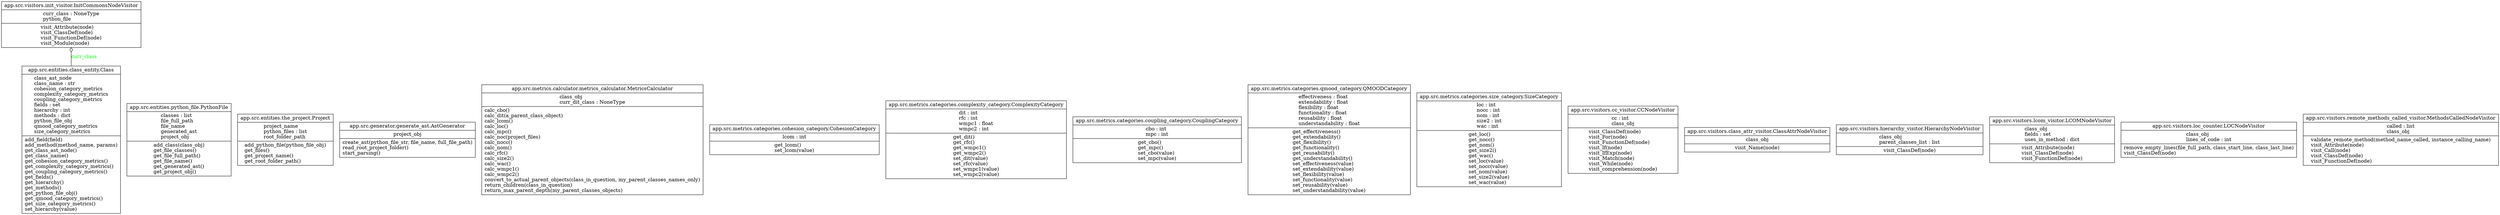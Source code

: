 digraph "classes" {
rankdir=BT
charset="utf-8"
"app.src.entities.class_entity.Class" [color="black", fontcolor="black", label=<{app.src.entities.class_entity.Class|class_ast_node<br ALIGN="LEFT"/>class_name : str<br ALIGN="LEFT"/>cohesion_category_metrics<br ALIGN="LEFT"/>complexity_category_metrics<br ALIGN="LEFT"/>coupling_category_metrics<br ALIGN="LEFT"/>fields : set<br ALIGN="LEFT"/>hierarchy : int<br ALIGN="LEFT"/>methods : dict<br ALIGN="LEFT"/>python_file_obj<br ALIGN="LEFT"/>qmood_category_metrics<br ALIGN="LEFT"/>size_category_metrics<br ALIGN="LEFT"/>|add_field(field)<br ALIGN="LEFT"/>add_method(method_name, params)<br ALIGN="LEFT"/>get_class_ast_node()<br ALIGN="LEFT"/>get_class_name()<br ALIGN="LEFT"/>get_cohesion_category_metrics()<br ALIGN="LEFT"/>get_complexity_category_metrics()<br ALIGN="LEFT"/>get_coupling_category_metrics()<br ALIGN="LEFT"/>get_fields()<br ALIGN="LEFT"/>get_hierarchy()<br ALIGN="LEFT"/>get_methods()<br ALIGN="LEFT"/>get_python_file_obj()<br ALIGN="LEFT"/>get_qmood_category_metrics()<br ALIGN="LEFT"/>get_size_category_metrics()<br ALIGN="LEFT"/>set_hierarchy(value)<br ALIGN="LEFT"/>}>, shape="record", style="solid"];
"app.src.entities.python_file.PythonFile" [color="black", fontcolor="black", label=<{app.src.entities.python_file.PythonFile|classes : list<br ALIGN="LEFT"/>file_full_path<br ALIGN="LEFT"/>file_name<br ALIGN="LEFT"/>generated_ast<br ALIGN="LEFT"/>project_obj<br ALIGN="LEFT"/>|add_class(class_obj)<br ALIGN="LEFT"/>get_file_classes()<br ALIGN="LEFT"/>get_file_full_path()<br ALIGN="LEFT"/>get_file_name()<br ALIGN="LEFT"/>get_generated_ast()<br ALIGN="LEFT"/>get_project_obj()<br ALIGN="LEFT"/>}>, shape="record", style="solid"];
"app.src.entities.the_project.Project" [color="black", fontcolor="black", label=<{app.src.entities.the_project.Project|project_name<br ALIGN="LEFT"/>python_files : list<br ALIGN="LEFT"/>root_folder_path<br ALIGN="LEFT"/>|add_python_file(python_file_obj)<br ALIGN="LEFT"/>get_files()<br ALIGN="LEFT"/>get_project_name()<br ALIGN="LEFT"/>get_root_folder_path()<br ALIGN="LEFT"/>}>, shape="record", style="solid"];
"app.src.generator.generate_ast.AstGenerator" [color="black", fontcolor="black", label=<{app.src.generator.generate_ast.AstGenerator|project_obj<br ALIGN="LEFT"/>|create_ast(python_file_str, file_name, full_file_path)<br ALIGN="LEFT"/>read_root_project_folder()<br ALIGN="LEFT"/>start_parsing()<br ALIGN="LEFT"/>}>, shape="record", style="solid"];
"app.src.metrics.calculator.metrics_calculator.MetricsCalculator" [color="black", fontcolor="black", label=<{app.src.metrics.calculator.metrics_calculator.MetricsCalculator|class_obj<br ALIGN="LEFT"/>curr_dit_class : NoneType<br ALIGN="LEFT"/>|calc_cbo()<br ALIGN="LEFT"/>calc_dit(a_parent_class_object)<br ALIGN="LEFT"/>calc_lcom()<br ALIGN="LEFT"/>calc_loc()<br ALIGN="LEFT"/>calc_mpc()<br ALIGN="LEFT"/>calc_noc(project_files)<br ALIGN="LEFT"/>calc_nocc()<br ALIGN="LEFT"/>calc_nom()<br ALIGN="LEFT"/>calc_rfc()<br ALIGN="LEFT"/>calc_size2()<br ALIGN="LEFT"/>calc_wac()<br ALIGN="LEFT"/>calc_wmpc1()<br ALIGN="LEFT"/>calc_wmpc2()<br ALIGN="LEFT"/>convert_to_actual_parent_objects(class_in_question, my_parent_classes_names_only)<br ALIGN="LEFT"/>return_children(class_in_question)<br ALIGN="LEFT"/>return_max_parent_depth(my_parent_classes_objects)<br ALIGN="LEFT"/>}>, shape="record", style="solid"];
"app.src.metrics.categories.cohesion_category.CohesionCategory" [color="black", fontcolor="black", label=<{app.src.metrics.categories.cohesion_category.CohesionCategory|lcom : int<br ALIGN="LEFT"/>|get_lcom()<br ALIGN="LEFT"/>set_lcom(value)<br ALIGN="LEFT"/>}>, shape="record", style="solid"];
"app.src.metrics.categories.complexity_category.ComplexityCategory" [color="black", fontcolor="black", label=<{app.src.metrics.categories.complexity_category.ComplexityCategory|dit : int<br ALIGN="LEFT"/>rfc : int<br ALIGN="LEFT"/>wmpc1 : float<br ALIGN="LEFT"/>wmpc2 : int<br ALIGN="LEFT"/>|get_dit()<br ALIGN="LEFT"/>get_rfc()<br ALIGN="LEFT"/>get_wmpc1()<br ALIGN="LEFT"/>get_wmpc2()<br ALIGN="LEFT"/>set_dit(value)<br ALIGN="LEFT"/>set_rfc(value)<br ALIGN="LEFT"/>set_wmpc1(value)<br ALIGN="LEFT"/>set_wmpc2(value)<br ALIGN="LEFT"/>}>, shape="record", style="solid"];
"app.src.metrics.categories.coupling_category.CouplingCategory" [color="black", fontcolor="black", label=<{app.src.metrics.categories.coupling_category.CouplingCategory|cbo : int<br ALIGN="LEFT"/>mpc : int<br ALIGN="LEFT"/>|get_cbo()<br ALIGN="LEFT"/>get_mpc()<br ALIGN="LEFT"/>set_cbo(value)<br ALIGN="LEFT"/>set_mpc(value)<br ALIGN="LEFT"/>}>, shape="record", style="solid"];
"app.src.metrics.categories.qmood_category.QMOODCategory" [color="black", fontcolor="black", label=<{app.src.metrics.categories.qmood_category.QMOODCategory|effectiveness : float<br ALIGN="LEFT"/>extendability : float<br ALIGN="LEFT"/>flexibility : float<br ALIGN="LEFT"/>functionality : float<br ALIGN="LEFT"/>reusability : float<br ALIGN="LEFT"/>understandability : float<br ALIGN="LEFT"/>|get_effectiveness()<br ALIGN="LEFT"/>get_extendability()<br ALIGN="LEFT"/>get_flexibility()<br ALIGN="LEFT"/>get_functionality()<br ALIGN="LEFT"/>get_reusability()<br ALIGN="LEFT"/>get_understandability()<br ALIGN="LEFT"/>set_effectiveness(value)<br ALIGN="LEFT"/>set_extendability(value)<br ALIGN="LEFT"/>set_flexibility(value)<br ALIGN="LEFT"/>set_functionality(value)<br ALIGN="LEFT"/>set_reusability(value)<br ALIGN="LEFT"/>set_understandability(value)<br ALIGN="LEFT"/>}>, shape="record", style="solid"];
"app.src.metrics.categories.size_category.SizeCategory" [color="black", fontcolor="black", label=<{app.src.metrics.categories.size_category.SizeCategory|loc : int<br ALIGN="LEFT"/>nocc : int<br ALIGN="LEFT"/>nom : int<br ALIGN="LEFT"/>size2 : int<br ALIGN="LEFT"/>wac : int<br ALIGN="LEFT"/>|get_loc()<br ALIGN="LEFT"/>get_nocc()<br ALIGN="LEFT"/>get_nom()<br ALIGN="LEFT"/>get_size2()<br ALIGN="LEFT"/>get_wac()<br ALIGN="LEFT"/>set_loc(value)<br ALIGN="LEFT"/>set_nocc(value)<br ALIGN="LEFT"/>set_nom(value)<br ALIGN="LEFT"/>set_size2(value)<br ALIGN="LEFT"/>set_wac(value)<br ALIGN="LEFT"/>}>, shape="record", style="solid"];
"app.src.visitors.cc_visitor.CCNodeVisitor" [color="black", fontcolor="black", label=<{app.src.visitors.cc_visitor.CCNodeVisitor|cc : int<br ALIGN="LEFT"/>class_obj<br ALIGN="LEFT"/>|visit_ClassDef(node)<br ALIGN="LEFT"/>visit_For(node)<br ALIGN="LEFT"/>visit_FunctionDef(node)<br ALIGN="LEFT"/>visit_If(node)<br ALIGN="LEFT"/>visit_IfExp(node)<br ALIGN="LEFT"/>visit_Match(node)<br ALIGN="LEFT"/>visit_While(node)<br ALIGN="LEFT"/>visit_comprehension(node)<br ALIGN="LEFT"/>}>, shape="record", style="solid"];
"app.src.visitors.class_attr_visitor.ClassAttrNodeVisitor" [color="black", fontcolor="black", label=<{app.src.visitors.class_attr_visitor.ClassAttrNodeVisitor|class_obj<br ALIGN="LEFT"/>|visit_Name(node)<br ALIGN="LEFT"/>}>, shape="record", style="solid"];
"app.src.visitors.hierarchy_visitor.HierarchyNodeVisitor" [color="black", fontcolor="black", label=<{app.src.visitors.hierarchy_visitor.HierarchyNodeVisitor|class_obj<br ALIGN="LEFT"/>parent_classes_list : list<br ALIGN="LEFT"/>|visit_ClassDef(node)<br ALIGN="LEFT"/>}>, shape="record", style="solid"];
"app.src.visitors.init_visitor.InitCommonsNodeVisitor" [color="black", fontcolor="black", label=<{app.src.visitors.init_visitor.InitCommonsNodeVisitor|curr_class : NoneType<br ALIGN="LEFT"/>python_file<br ALIGN="LEFT"/>|visit_Attribute(node)<br ALIGN="LEFT"/>visit_ClassDef(node)<br ALIGN="LEFT"/>visit_FunctionDef(node)<br ALIGN="LEFT"/>visit_Module(node)<br ALIGN="LEFT"/>}>, shape="record", style="solid"];
"app.src.visitors.lcom_visitor.LCOMNodeVisitor" [color="black", fontcolor="black", label=<{app.src.visitors.lcom_visitor.LCOMNodeVisitor|class_obj<br ALIGN="LEFT"/>fields : set<br ALIGN="LEFT"/>uses_in_method : dict<br ALIGN="LEFT"/>|visit_Attribute(node)<br ALIGN="LEFT"/>visit_ClassDef(node)<br ALIGN="LEFT"/>visit_FunctionDef(node)<br ALIGN="LEFT"/>}>, shape="record", style="solid"];
"app.src.visitors.loc_counter.LOCNodeVisitor" [color="black", fontcolor="black", label=<{app.src.visitors.loc_counter.LOCNodeVisitor|class_obj<br ALIGN="LEFT"/>lines_of_code : int<br ALIGN="LEFT"/>|remove_empty_lines(file_full_path, class_start_line, class_last_line)<br ALIGN="LEFT"/>visit_ClassDef(node)<br ALIGN="LEFT"/>}>, shape="record", style="solid"];
"app.src.visitors.remote_methods_called_visitor.MethodsCalledNodeVisitor" [color="black", fontcolor="black", label=<{app.src.visitors.remote_methods_called_visitor.MethodsCalledNodeVisitor|called : list<br ALIGN="LEFT"/>class_obj<br ALIGN="LEFT"/>|validate_remote_method(method_name_called, instance_calling_name)<br ALIGN="LEFT"/>visit_Attribute(node)<br ALIGN="LEFT"/>visit_Call(node)<br ALIGN="LEFT"/>visit_ClassDef(node)<br ALIGN="LEFT"/>visit_FunctionDef(node)<br ALIGN="LEFT"/>}>, shape="record", style="solid"];
"app.src.entities.class_entity.Class" -> "app.src.visitors.init_visitor.InitCommonsNodeVisitor" [arrowhead="odiamond", arrowtail="none", fontcolor="green", label="curr_class", style="solid"];
}
